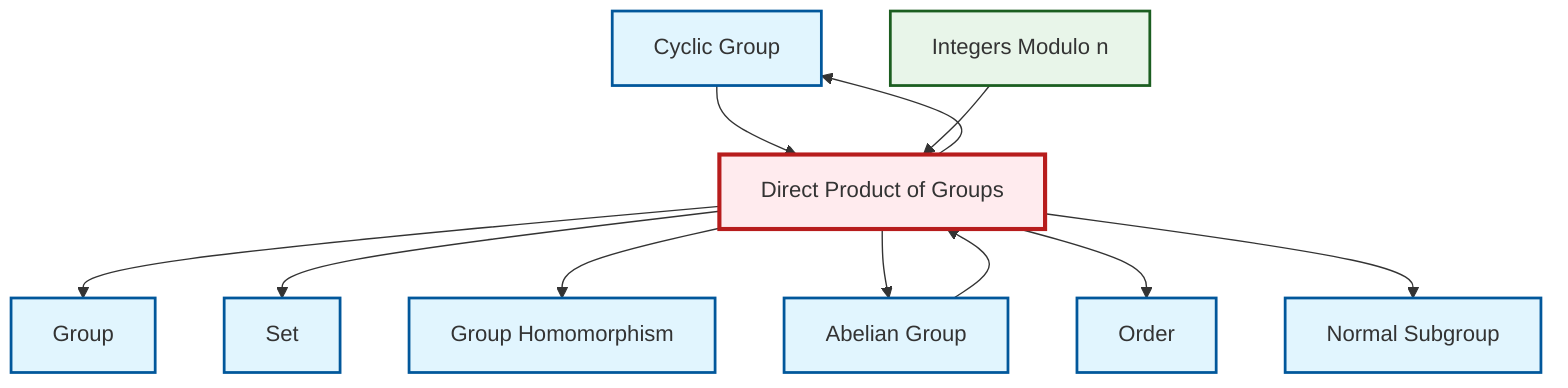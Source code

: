 graph TD
    classDef definition fill:#e1f5fe,stroke:#01579b,stroke-width:2px
    classDef theorem fill:#f3e5f5,stroke:#4a148c,stroke-width:2px
    classDef axiom fill:#fff3e0,stroke:#e65100,stroke-width:2px
    classDef example fill:#e8f5e9,stroke:#1b5e20,stroke-width:2px
    classDef current fill:#ffebee,stroke:#b71c1c,stroke-width:3px
    def-cyclic-group["Cyclic Group"]:::definition
    def-direct-product["Direct Product of Groups"]:::definition
    def-set["Set"]:::definition
    ex-quotient-integers-mod-n["Integers Modulo n"]:::example
    def-group["Group"]:::definition
    def-order["Order"]:::definition
    def-homomorphism["Group Homomorphism"]:::definition
    def-abelian-group["Abelian Group"]:::definition
    def-normal-subgroup["Normal Subgroup"]:::definition
    def-direct-product --> def-group
    def-direct-product --> def-set
    def-cyclic-group --> def-direct-product
    def-direct-product --> def-cyclic-group
    def-direct-product --> def-homomorphism
    def-direct-product --> def-abelian-group
    ex-quotient-integers-mod-n --> def-direct-product
    def-direct-product --> def-order
    def-direct-product --> def-normal-subgroup
    def-abelian-group --> def-direct-product
    class def-direct-product current